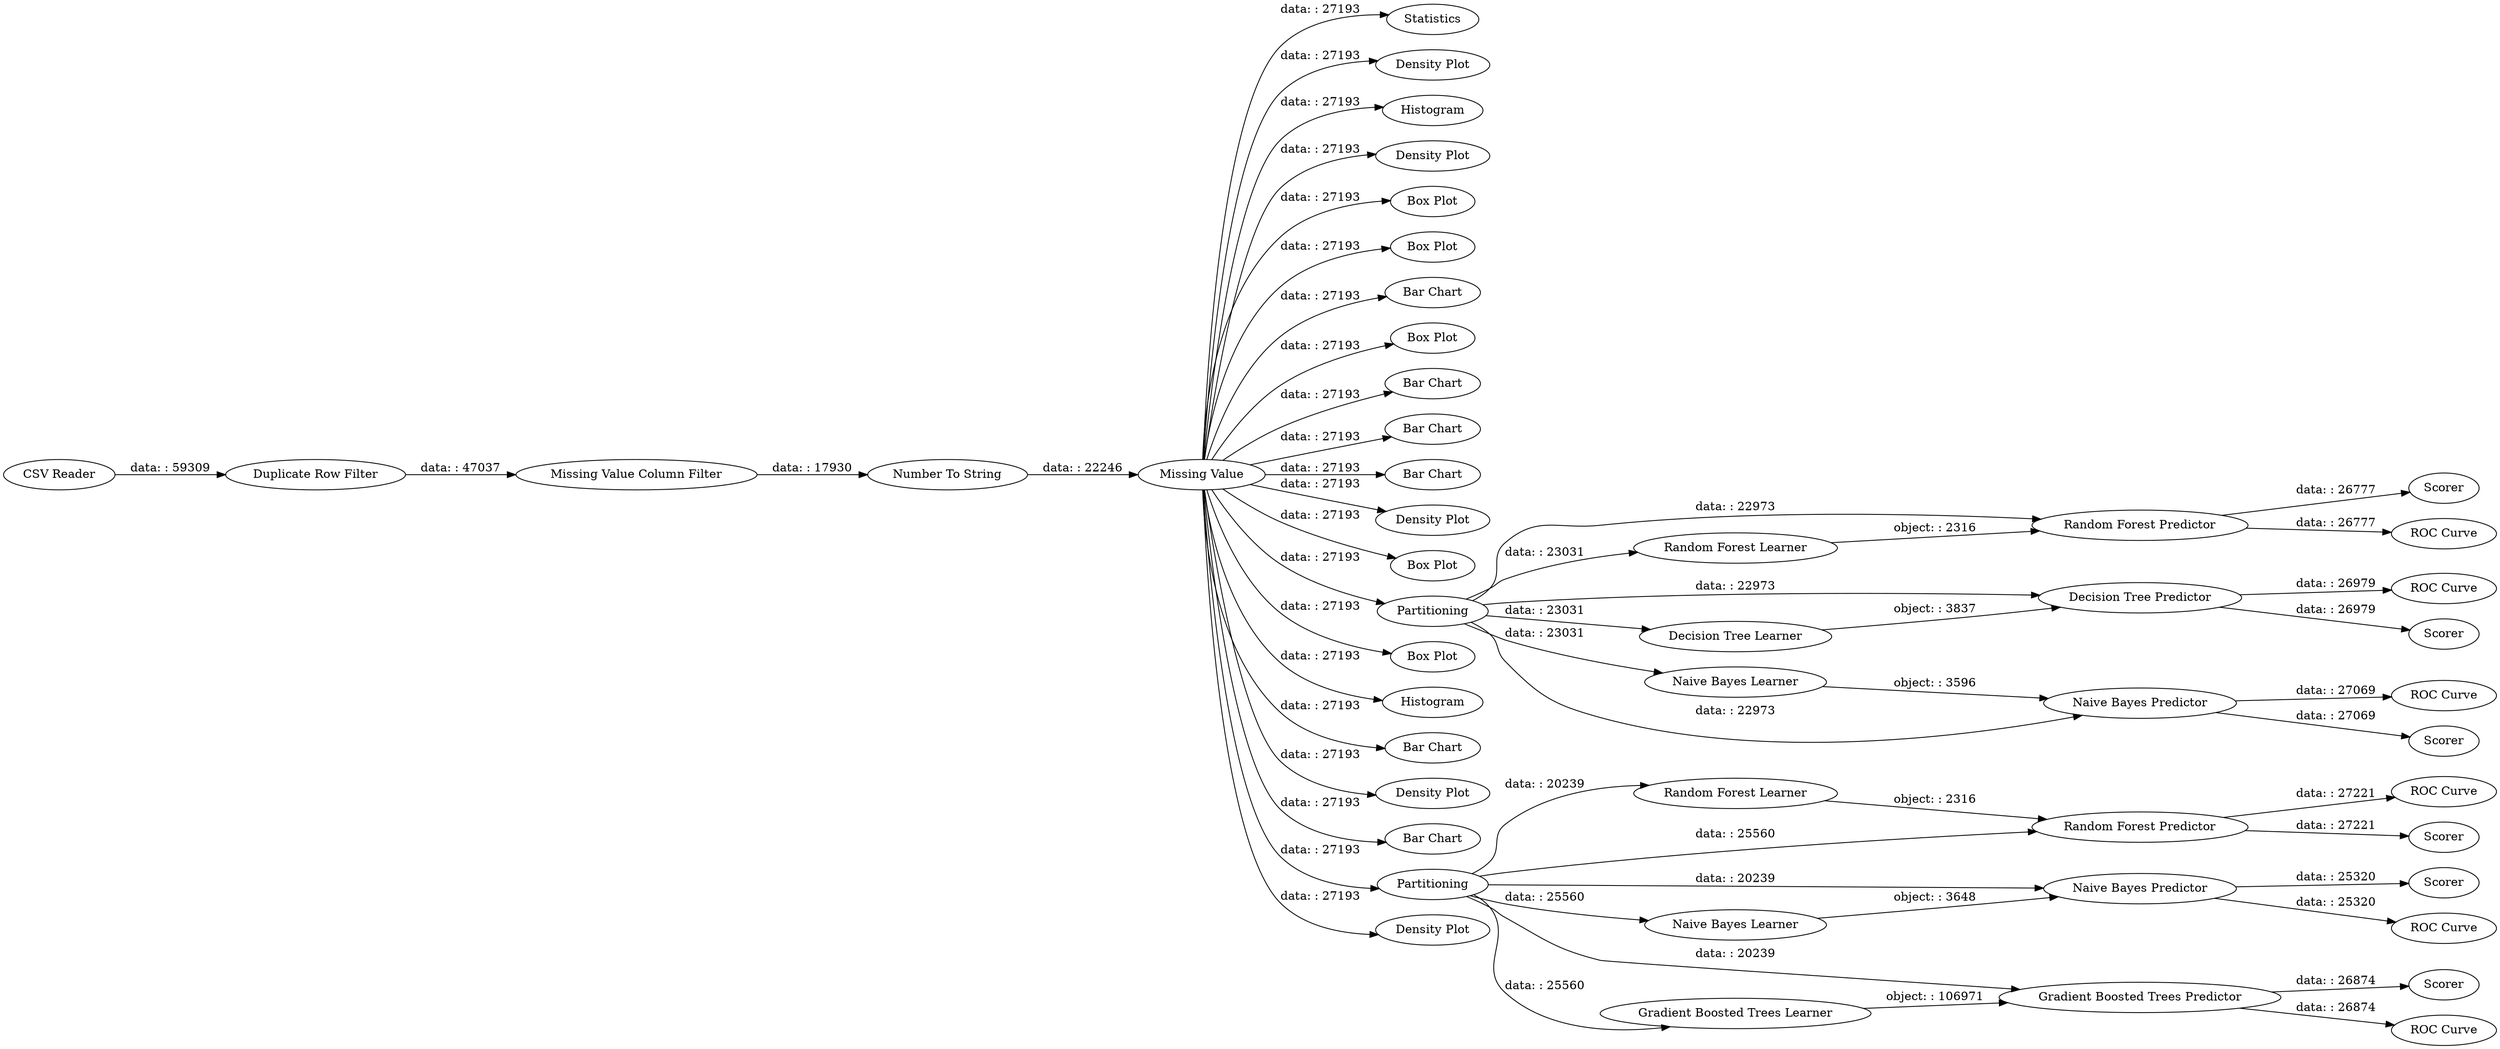 digraph {
	"8416633209560302142_12" [label=Statistics]
	"8416633209560302142_25" [label="Density Plot"]
	"8416633209560302142_11" [label="Missing Value"]
	"8416633209560302142_13" [label=Histogram]
	"8416633209560302142_42" [label="Random Forest Predictor"]
	"8416633209560302142_38" [label=Scorer]
	"8416633209560302142_28" [label="Density Plot"]
	"8416633209560302142_55" [label=Scorer]
	"8416633209560302142_49" [label="Decision Tree Learner"]
	"8416633209560302142_56" [label="ROC Curve"]
	"8416633209560302142_30" [label="Box Plot"]
	"8416633209560302142_32" [label="Box Plot"]
	"8416633209560302142_43" [label=Scorer]
	"8416633209560302142_9" [label="Duplicate Row Filter"]
	"8416633209560302142_45" [label="Random Forest Learner"]
	"8416633209560302142_20" [label="Bar Chart"]
	"8416633209560302142_33" [label="Box Plot"]
	"8416633209560302142_21" [label="Bar Chart"]
	"8416633209560302142_16" [label="Bar Chart"]
	"8416633209560302142_52" [label="ROC Curve"]
	"8416633209560302142_5" [label="Naive Bayes Learner"]
	"8416633209560302142_18" [label="Bar Chart"]
	"8416633209560302142_40" [label="Naive Bayes Learner"]
	"8416633209560302142_1" [label="CSV Reader"]
	"8416633209560302142_27" [label="Density Plot"]
	"8416633209560302142_29" [label="Box Plot"]
	"8416633209560302142_3" [label=Partitioning]
	"8416633209560302142_34" [label="Box Plot"]
	"8416633209560302142_8" [label="Missing Value Column Filter"]
	"8416633209560302142_14" [label=Histogram]
	"8416633209560302142_44" [label="ROC Curve"]
	"8416633209560302142_41" [label="Random Forest Learner"]
	"8416633209560302142_48" [label="ROC Curve"]
	"8416633209560302142_19" [label="Bar Chart"]
	"8416633209560302142_22" [label="Density Plot"]
	"8416633209560302142_17" [label="Bar Chart"]
	"8416633209560302142_36" [label="ROC Curve"]
	"8416633209560302142_39" [label="ROC Curve"]
	"8416633209560302142_47" [label=Scorer]
	"8416633209560302142_6" [label="Naive Bayes Predictor"]
	"8416633209560302142_4" [label=Partitioning]
	"8416633209560302142_46" [label="Random Forest Predictor"]
	"8416633209560302142_54" [label="Gradient Boosted Trees Learner"]
	"8416633209560302142_51" [label=Scorer]
	"8416633209560302142_53" [label="Gradient Boosted Trees Predictor"]
	"8416633209560302142_35" [label=Scorer]
	"8416633209560302142_50" [label="Decision Tree Predictor"]
	"8416633209560302142_10" [label="Number To String"]
	"8416633209560302142_26" [label="Density Plot"]
	"8416633209560302142_37" [label="Naive Bayes Predictor"]
	"8416633209560302142_46" -> "8416633209560302142_47" [label="data: : 27221"]
	"8416633209560302142_42" -> "8416633209560302142_43" [label="data: : 26777"]
	"8416633209560302142_42" -> "8416633209560302142_44" [label="data: : 26777"]
	"8416633209560302142_11" -> "8416633209560302142_4" [label="data: : 27193"]
	"8416633209560302142_8" -> "8416633209560302142_10" [label="data: : 17930"]
	"8416633209560302142_3" -> "8416633209560302142_42" [label="data: : 22973"]
	"8416633209560302142_3" -> "8416633209560302142_6" [label="data: : 22973"]
	"8416633209560302142_11" -> "8416633209560302142_3" [label="data: : 27193"]
	"8416633209560302142_11" -> "8416633209560302142_25" [label="data: : 27193"]
	"8416633209560302142_11" -> "8416633209560302142_16" [label="data: : 27193"]
	"8416633209560302142_4" -> "8416633209560302142_40" [label="data: : 25560"]
	"8416633209560302142_11" -> "8416633209560302142_26" [label="data: : 27193"]
	"8416633209560302142_11" -> "8416633209560302142_17" [label="data: : 27193"]
	"8416633209560302142_11" -> "8416633209560302142_29" [label="data: : 27193"]
	"8416633209560302142_11" -> "8416633209560302142_21" [label="data: : 27193"]
	"8416633209560302142_4" -> "8416633209560302142_53" [label="data: : 20239"]
	"8416633209560302142_11" -> "8416633209560302142_20" [label="data: : 27193"]
	"8416633209560302142_3" -> "8416633209560302142_50" [label="data: : 22973"]
	"8416633209560302142_11" -> "8416633209560302142_14" [label="data: : 27193"]
	"8416633209560302142_11" -> "8416633209560302142_34" [label="data: : 27193"]
	"8416633209560302142_11" -> "8416633209560302142_33" [label="data: : 27193"]
	"8416633209560302142_6" -> "8416633209560302142_36" [label="data: : 27069"]
	"8416633209560302142_46" -> "8416633209560302142_48" [label="data: : 27221"]
	"8416633209560302142_10" -> "8416633209560302142_11" [label="data: : 22246"]
	"8416633209560302142_4" -> "8416633209560302142_46" [label="data: : 25560"]
	"8416633209560302142_37" -> "8416633209560302142_38" [label="data: : 25320"]
	"8416633209560302142_11" -> "8416633209560302142_12" [label="data: : 27193"]
	"8416633209560302142_4" -> "8416633209560302142_54" [label="data: : 25560"]
	"8416633209560302142_40" -> "8416633209560302142_37" [label="object: : 3648"]
	"8416633209560302142_3" -> "8416633209560302142_41" [label="data: : 23031"]
	"8416633209560302142_11" -> "8416633209560302142_32" [label="data: : 27193"]
	"8416633209560302142_4" -> "8416633209560302142_45" [label="data: : 20239"]
	"8416633209560302142_49" -> "8416633209560302142_50" [label="object: : 3837"]
	"8416633209560302142_3" -> "8416633209560302142_5" [label="data: : 23031"]
	"8416633209560302142_3" -> "8416633209560302142_49" [label="data: : 23031"]
	"8416633209560302142_53" -> "8416633209560302142_56" [label="data: : 26874"]
	"8416633209560302142_50" -> "8416633209560302142_52" [label="data: : 26979"]
	"8416633209560302142_1" -> "8416633209560302142_9" [label="data: : 59309"]
	"8416633209560302142_50" -> "8416633209560302142_51" [label="data: : 26979"]
	"8416633209560302142_5" -> "8416633209560302142_6" [label="object: : 3596"]
	"8416633209560302142_37" -> "8416633209560302142_39" [label="data: : 25320"]
	"8416633209560302142_11" -> "8416633209560302142_13" [label="data: : 27193"]
	"8416633209560302142_11" -> "8416633209560302142_28" [label="data: : 27193"]
	"8416633209560302142_45" -> "8416633209560302142_46" [label="object: : 2316"]
	"8416633209560302142_11" -> "8416633209560302142_30" [label="data: : 27193"]
	"8416633209560302142_41" -> "8416633209560302142_42" [label="object: : 2316"]
	"8416633209560302142_11" -> "8416633209560302142_18" [label="data: : 27193"]
	"8416633209560302142_9" -> "8416633209560302142_8" [label="data: : 47037"]
	"8416633209560302142_11" -> "8416633209560302142_22" [label="data: : 27193"]
	"8416633209560302142_4" -> "8416633209560302142_37" [label="data: : 20239"]
	"8416633209560302142_11" -> "8416633209560302142_27" [label="data: : 27193"]
	"8416633209560302142_53" -> "8416633209560302142_55" [label="data: : 26874"]
	"8416633209560302142_11" -> "8416633209560302142_19" [label="data: : 27193"]
	"8416633209560302142_6" -> "8416633209560302142_35" [label="data: : 27069"]
	"8416633209560302142_54" -> "8416633209560302142_53" [label="object: : 106971"]
	rankdir=LR
}
